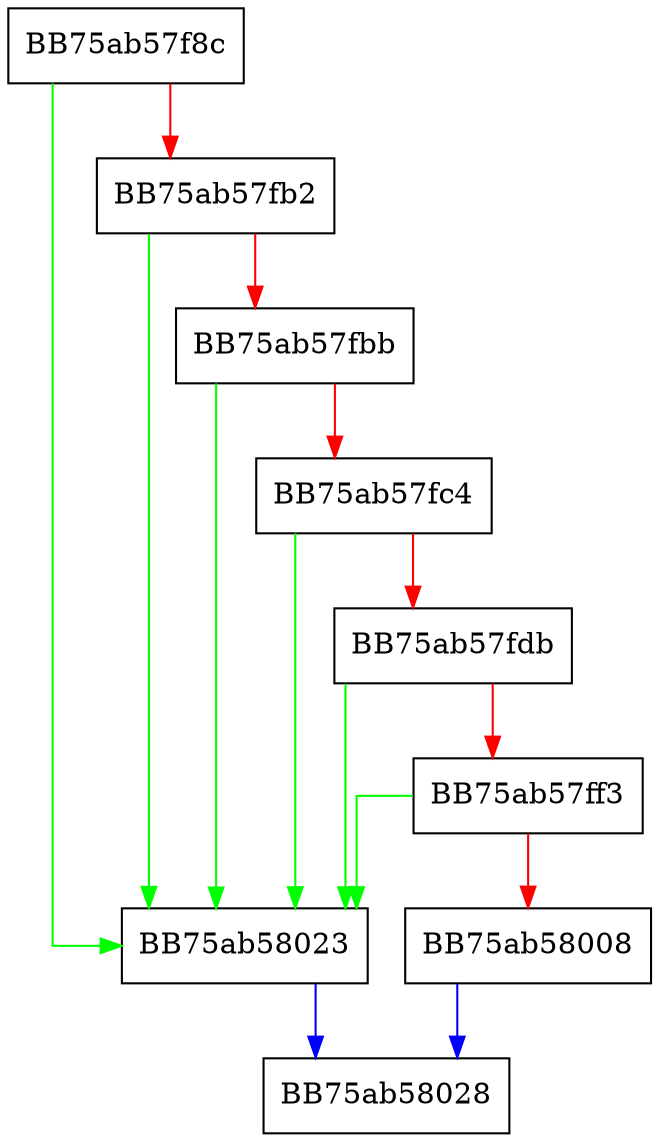 digraph sqlite3WindowCompare {
  node [shape="box"];
  graph [splines=ortho];
  BB75ab57f8c -> BB75ab58023 [color="green"];
  BB75ab57f8c -> BB75ab57fb2 [color="red"];
  BB75ab57fb2 -> BB75ab58023 [color="green"];
  BB75ab57fb2 -> BB75ab57fbb [color="red"];
  BB75ab57fbb -> BB75ab58023 [color="green"];
  BB75ab57fbb -> BB75ab57fc4 [color="red"];
  BB75ab57fc4 -> BB75ab58023 [color="green"];
  BB75ab57fc4 -> BB75ab57fdb [color="red"];
  BB75ab57fdb -> BB75ab58023 [color="green"];
  BB75ab57fdb -> BB75ab57ff3 [color="red"];
  BB75ab57ff3 -> BB75ab58023 [color="green"];
  BB75ab57ff3 -> BB75ab58008 [color="red"];
  BB75ab58008 -> BB75ab58028 [color="blue"];
  BB75ab58023 -> BB75ab58028 [color="blue"];
}